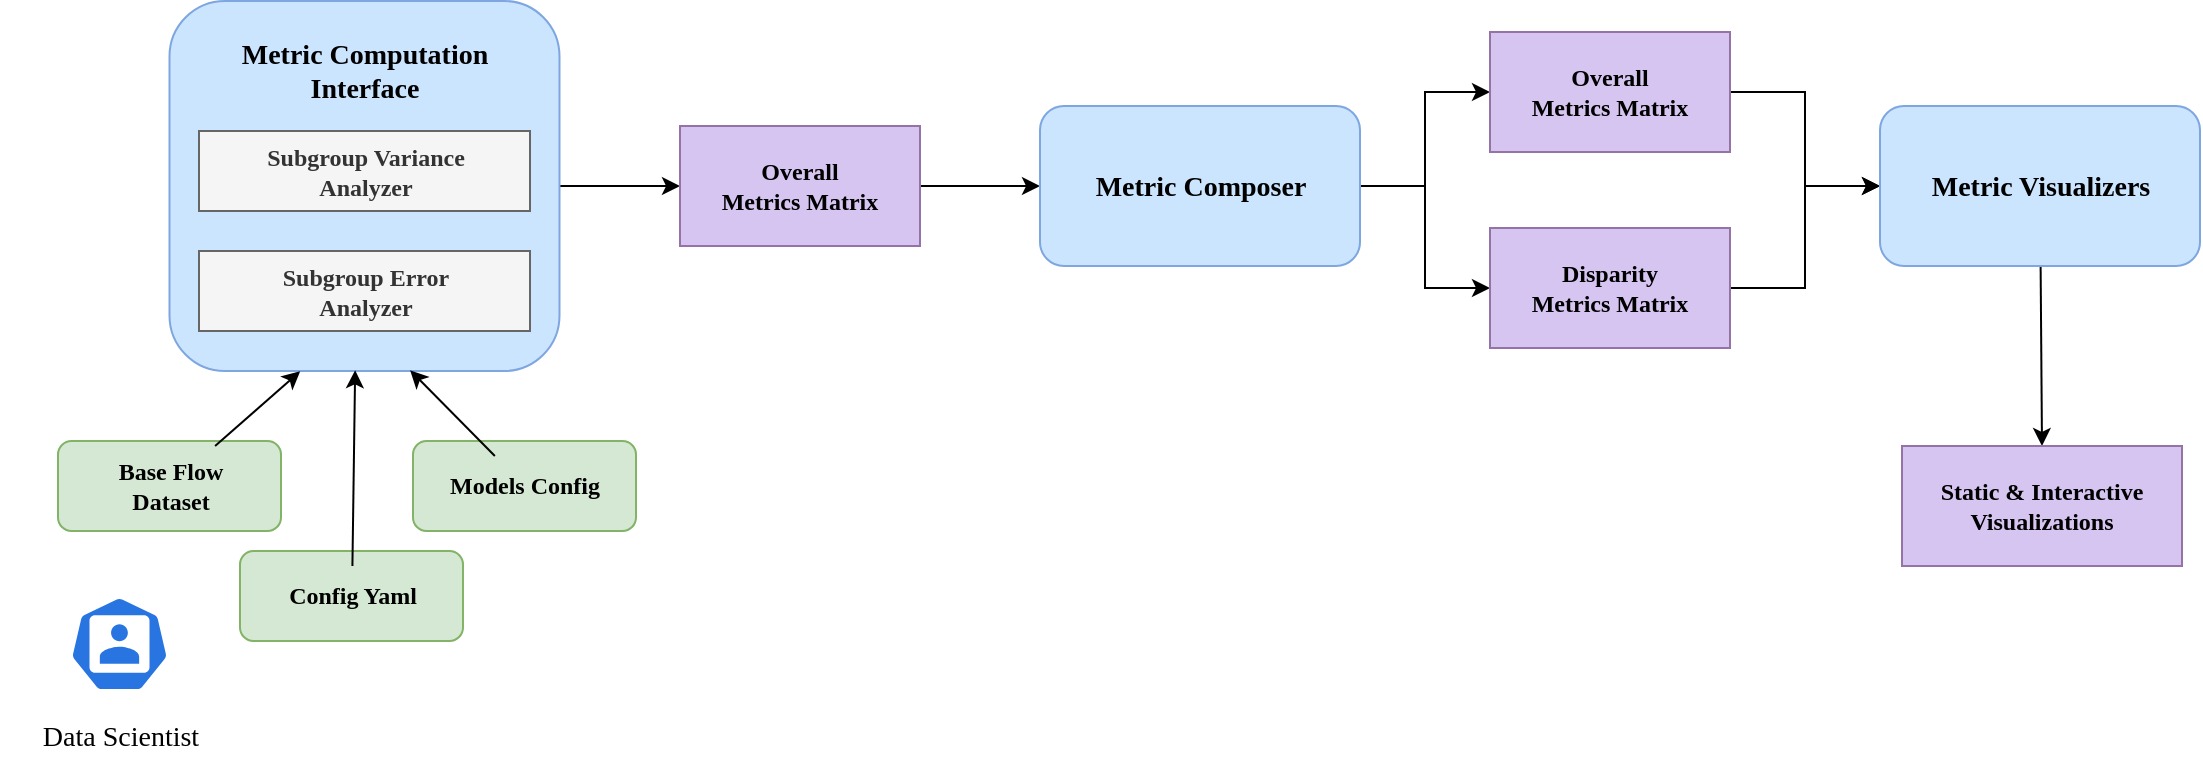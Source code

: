 <mxfile version="22.1.11" type="device">
  <diagram id="hlvisfvuWRFe17uFSuDf" name="Page-1">
    <mxGraphModel dx="1051" dy="792" grid="1" gridSize="10" guides="1" tooltips="1" connect="1" arrows="1" fold="1" page="1" pageScale="1" pageWidth="850" pageHeight="1100" math="0" shadow="0">
      <root>
        <mxCell id="0" />
        <mxCell id="1" parent="0" />
        <mxCell id="zDrE7s1ACpcQbbRIbE0_-3" value="" style="rounded=1;whiteSpace=wrap;html=1;fillColor=#d5e8d4;strokeColor=#82b366;" parent="1" vertex="1">
          <mxGeometry x="279" y="502.5" width="111.5" height="45" as="geometry" />
        </mxCell>
        <mxCell id="zDrE7s1ACpcQbbRIbE0_-4" value="" style="rounded=1;whiteSpace=wrap;html=1;fillColor=#d5e8d4;strokeColor=#82b366;" parent="1" vertex="1">
          <mxGeometry x="370" y="557.5" width="111.5" height="45" as="geometry" />
        </mxCell>
        <mxCell id="zDrE7s1ACpcQbbRIbE0_-1" value="" style="rounded=1;whiteSpace=wrap;html=1;fillColor=#d5e8d4;strokeColor=#82b366;" parent="1" vertex="1">
          <mxGeometry x="456.5" y="502.5" width="111.5" height="45" as="geometry" />
        </mxCell>
        <mxCell id="JsNyH0pSIVGMAEf0iLmD-27" style="edgeStyle=orthogonalEdgeStyle;rounded=0;orthogonalLoop=1;jettySize=auto;html=1;entryX=0;entryY=0.5;entryDx=0;entryDy=0;fontSize=13;" parent="1" source="JsNyH0pSIVGMAEf0iLmD-7" target="JsNyH0pSIVGMAEf0iLmD-11" edge="1">
          <mxGeometry relative="1" as="geometry" />
        </mxCell>
        <mxCell id="JsNyH0pSIVGMAEf0iLmD-7" value="" style="rounded=1;whiteSpace=wrap;html=1;fillColor=#cce5ff;strokeColor=#7EA6E0;" parent="1" vertex="1">
          <mxGeometry x="334.75" y="282.5" width="195" height="185" as="geometry" />
        </mxCell>
        <mxCell id="JsNyH0pSIVGMAEf0iLmD-8" value="&lt;div&gt;&lt;font face=&quot;Verdana&quot;&gt;&lt;b&gt;Subgroup Error &lt;br&gt;&lt;/b&gt;&lt;/font&gt;&lt;/div&gt;&lt;div&gt;&lt;font face=&quot;Verdana&quot;&gt;&lt;b&gt;Analyzer&lt;/b&gt;&lt;/font&gt;&lt;/div&gt;" style="rounded=0;whiteSpace=wrap;html=1;fillColor=#F5F5F5;fontColor=#333333;strokeColor=#666666;" parent="1" vertex="1">
          <mxGeometry x="349.5" y="407.5" width="165.5" height="40" as="geometry" />
        </mxCell>
        <mxCell id="JsNyH0pSIVGMAEf0iLmD-9" value="&lt;div&gt;&lt;font color=&quot;#333333&quot; face=&quot;Verdana&quot;&gt;&lt;b&gt;Subgroup Variance &lt;br&gt;&lt;/b&gt;&lt;/font&gt;&lt;/div&gt;&lt;div&gt;&lt;font color=&quot;#333333&quot; face=&quot;Verdana&quot;&gt;&lt;b&gt;Analyzer&lt;/b&gt;&lt;/font&gt;&lt;/div&gt;" style="rounded=0;whiteSpace=wrap;html=1;fillColor=#F5F5F5;strokeColor=#666666;" parent="1" vertex="1">
          <mxGeometry x="349.5" y="347.5" width="165.5" height="40" as="geometry" />
        </mxCell>
        <mxCell id="JsNyH0pSIVGMAEf0iLmD-28" style="edgeStyle=orthogonalEdgeStyle;rounded=0;orthogonalLoop=1;jettySize=auto;html=1;entryX=0;entryY=0.5;entryDx=0;entryDy=0;fontSize=13;" parent="1" source="JsNyH0pSIVGMAEf0iLmD-11" target="JsNyH0pSIVGMAEf0iLmD-17" edge="1">
          <mxGeometry relative="1" as="geometry" />
        </mxCell>
        <mxCell id="JsNyH0pSIVGMAEf0iLmD-11" value="&lt;font face=&quot;Verdana&quot;&gt;&lt;b&gt;Overall&lt;br&gt;Metrics Matrix&lt;/b&gt;&lt;/font&gt;" style="rounded=0;whiteSpace=wrap;html=1;fillColor=#D6C5F0;strokeColor=#9673A6;" parent="1" vertex="1">
          <mxGeometry x="590" y="345" width="120" height="60" as="geometry" />
        </mxCell>
        <mxCell id="NrY6HeF-G9XXoupHhg0z-44" style="edgeStyle=orthogonalEdgeStyle;rounded=0;orthogonalLoop=1;jettySize=auto;html=1;entryX=0;entryY=0.5;entryDx=0;entryDy=0;fontSize=14;" parent="1" source="JsNyH0pSIVGMAEf0iLmD-17" target="JsNyH0pSIVGMAEf0iLmD-19" edge="1">
          <mxGeometry relative="1" as="geometry" />
        </mxCell>
        <mxCell id="NrY6HeF-G9XXoupHhg0z-45" style="edgeStyle=orthogonalEdgeStyle;rounded=0;orthogonalLoop=1;jettySize=auto;html=1;entryX=0;entryY=0.5;entryDx=0;entryDy=0;fontSize=14;" parent="1" source="JsNyH0pSIVGMAEf0iLmD-17" target="JsNyH0pSIVGMAEf0iLmD-21" edge="1">
          <mxGeometry relative="1" as="geometry" />
        </mxCell>
        <mxCell id="JsNyH0pSIVGMAEf0iLmD-17" value="" style="rounded=1;whiteSpace=wrap;html=1;fillColor=#cce5ff;strokeColor=#7EA6E0;" parent="1" vertex="1">
          <mxGeometry x="770" y="335" width="160" height="80" as="geometry" />
        </mxCell>
        <mxCell id="NrY6HeF-G9XXoupHhg0z-46" style="edgeStyle=orthogonalEdgeStyle;rounded=0;orthogonalLoop=1;jettySize=auto;html=1;entryX=0;entryY=0.5;entryDx=0;entryDy=0;fontSize=14;" parent="1" source="JsNyH0pSIVGMAEf0iLmD-19" target="NrY6HeF-G9XXoupHhg0z-18" edge="1">
          <mxGeometry relative="1" as="geometry" />
        </mxCell>
        <mxCell id="JsNyH0pSIVGMAEf0iLmD-19" value="&lt;font face=&quot;Verdana&quot;&gt;&lt;b&gt;Overall&lt;br&gt;Metrics Matrix&lt;/b&gt;&lt;/font&gt;" style="rounded=0;whiteSpace=wrap;html=1;fillColor=#D6C5F0;strokeColor=#9673A6;" parent="1" vertex="1">
          <mxGeometry x="995" y="298" width="120" height="60" as="geometry" />
        </mxCell>
        <mxCell id="NrY6HeF-G9XXoupHhg0z-47" style="edgeStyle=orthogonalEdgeStyle;rounded=0;orthogonalLoop=1;jettySize=auto;html=1;entryX=0;entryY=0.5;entryDx=0;entryDy=0;fontSize=14;" parent="1" source="JsNyH0pSIVGMAEf0iLmD-21" target="NrY6HeF-G9XXoupHhg0z-18" edge="1">
          <mxGeometry relative="1" as="geometry" />
        </mxCell>
        <mxCell id="JsNyH0pSIVGMAEf0iLmD-21" value="&lt;font face=&quot;Verdana&quot;&gt;&lt;b&gt;Disparity &lt;br&gt;Metrics Matrix&lt;/b&gt;&lt;/font&gt;" style="rounded=0;whiteSpace=wrap;html=1;fillColor=#D6C5F0;strokeColor=#9673A6;" parent="1" vertex="1">
          <mxGeometry x="995" y="396" width="120" height="60" as="geometry" />
        </mxCell>
        <mxCell id="NrY6HeF-G9XXoupHhg0z-54" style="edgeStyle=none;rounded=0;orthogonalLoop=1;jettySize=auto;html=1;entryX=0.335;entryY=1.001;entryDx=0;entryDy=0;entryPerimeter=0;fontSize=14;" parent="1" source="NrY6HeF-G9XXoupHhg0z-6" target="JsNyH0pSIVGMAEf0iLmD-7" edge="1">
          <mxGeometry relative="1" as="geometry" />
        </mxCell>
        <mxCell id="NrY6HeF-G9XXoupHhg0z-6" value="&lt;font face=&quot;Verdana&quot;&gt;&lt;b&gt;&lt;font style=&quot;font-size: 12px;&quot;&gt;Base Flow &lt;br&gt;Dataset &lt;/font&gt;&lt;/b&gt;&lt;/font&gt;" style="text;html=1;align=center;verticalAlign=middle;resizable=0;points=[];autosize=1;strokeColor=none;fillColor=none;fontSize=7;" parent="1" vertex="1">
          <mxGeometry x="289.75" y="505" width="90" height="40" as="geometry" />
        </mxCell>
        <mxCell id="NrY6HeF-G9XXoupHhg0z-55" style="edgeStyle=none;rounded=0;orthogonalLoop=1;jettySize=auto;html=1;entryX=0.476;entryY=0.998;entryDx=0;entryDy=0;entryPerimeter=0;fontSize=14;" parent="1" source="NrY6HeF-G9XXoupHhg0z-11" target="JsNyH0pSIVGMAEf0iLmD-7" edge="1">
          <mxGeometry relative="1" as="geometry" />
        </mxCell>
        <mxCell id="NrY6HeF-G9XXoupHhg0z-11" value="&lt;font face=&quot;Verdana&quot;&gt;&lt;b&gt;&lt;font style=&quot;font-size: 12px;&quot;&gt;Config Yaml&lt;/font&gt;&lt;/b&gt;&lt;/font&gt;" style="text;html=1;align=center;verticalAlign=middle;resizable=0;points=[];autosize=1;strokeColor=none;fillColor=none;fontSize=7;" parent="1" vertex="1">
          <mxGeometry x="376" y="565" width="100" height="30" as="geometry" />
        </mxCell>
        <mxCell id="NrY6HeF-G9XXoupHhg0z-56" style="edgeStyle=none;rounded=0;orthogonalLoop=1;jettySize=auto;html=1;entryX=0.617;entryY=0.998;entryDx=0;entryDy=0;entryPerimeter=0;fontSize=14;" parent="1" source="NrY6HeF-G9XXoupHhg0z-13" target="JsNyH0pSIVGMAEf0iLmD-7" edge="1">
          <mxGeometry relative="1" as="geometry" />
        </mxCell>
        <mxCell id="NrY6HeF-G9XXoupHhg0z-13" value="&lt;font face=&quot;Verdana&quot;&gt;&lt;b&gt;&lt;font style=&quot;font-size: 12px;&quot;&gt;Models Config&lt;/font&gt;&lt;/b&gt;&lt;/font&gt;" style="text;html=1;align=center;verticalAlign=middle;resizable=1;points=[];autosize=1;strokeColor=none;fillColor=none;fontSize=7;movable=1;rotatable=1;deletable=1;editable=1;connectable=1;" parent="1" vertex="1">
          <mxGeometry x="452.25" y="510" width="120" height="30" as="geometry" />
        </mxCell>
        <mxCell id="NrY6HeF-G9XXoupHhg0z-15" value="&lt;font style=&quot;font-size: 14px;&quot; face=&quot;Verdana&quot;&gt;&lt;b&gt;Metric Computation&lt;br&gt;Interface&lt;/b&gt;&lt;/font&gt;" style="text;html=1;align=center;verticalAlign=middle;resizable=0;points=[];autosize=1;strokeColor=none;fillColor=none;fontSize=12;" parent="1" vertex="1">
          <mxGeometry x="342.25" y="292.5" width="180" height="50" as="geometry" />
        </mxCell>
        <mxCell id="NrY6HeF-G9XXoupHhg0z-17" value="&lt;font style=&quot;font-size: 14px;&quot; face=&quot;Verdana&quot;&gt;&lt;b&gt;Metric Composer&lt;/b&gt;&lt;/font&gt;" style="text;html=1;align=center;verticalAlign=middle;resizable=0;points=[];autosize=1;strokeColor=none;fillColor=none;fontSize=14;" parent="1" vertex="1">
          <mxGeometry x="770" y="360" width="160" height="30" as="geometry" />
        </mxCell>
        <mxCell id="NrY6HeF-G9XXoupHhg0z-59" style="edgeStyle=none;rounded=0;orthogonalLoop=1;jettySize=auto;html=1;entryX=0.5;entryY=0;entryDx=0;entryDy=0;fontSize=14;" parent="1" source="NrY6HeF-G9XXoupHhg0z-18" target="NrY6HeF-G9XXoupHhg0z-57" edge="1">
          <mxGeometry relative="1" as="geometry" />
        </mxCell>
        <mxCell id="NrY6HeF-G9XXoupHhg0z-18" value="" style="rounded=1;whiteSpace=wrap;html=1;fillColor=#cce5ff;strokeColor=#7EA6E0;" parent="1" vertex="1">
          <mxGeometry x="1190" y="335" width="160" height="80" as="geometry" />
        </mxCell>
        <mxCell id="NrY6HeF-G9XXoupHhg0z-19" value="&lt;font face=&quot;Verdana&quot;&gt;&lt;b&gt;Metric Visualizers&lt;/b&gt;&lt;/font&gt;" style="text;html=1;align=center;verticalAlign=middle;resizable=0;points=[];autosize=1;strokeColor=none;fillColor=none;fontSize=14;" parent="1" vertex="1">
          <mxGeometry x="1190" y="360" width="160" height="30" as="geometry" />
        </mxCell>
        <mxCell id="NrY6HeF-G9XXoupHhg0z-48" value="" style="sketch=0;html=1;dashed=0;whitespace=wrap;fillColor=#2875E2;strokeColor=#ffffff;points=[[0.005,0.63,0],[0.1,0.2,0],[0.9,0.2,0],[0.5,0,0],[0.995,0.63,0],[0.72,0.99,0],[0.5,1,0],[0.28,0.99,0]];verticalLabelPosition=bottom;align=center;verticalAlign=top;shape=mxgraph.kubernetes.icon;prIcon=user;rounded=0;fontSize=14;" parent="1" vertex="1">
          <mxGeometry x="284.75" y="580" width="50" height="48" as="geometry" />
        </mxCell>
        <mxCell id="NrY6HeF-G9XXoupHhg0z-50" value="&lt;font face=&quot;Verdana&quot;&gt;Data Scientist&lt;/font&gt;" style="text;html=1;align=center;verticalAlign=middle;resizable=0;points=[];autosize=1;strokeColor=none;fillColor=none;fontSize=14;" parent="1" vertex="1">
          <mxGeometry x="250" y="635" width="120" height="30" as="geometry" />
        </mxCell>
        <mxCell id="NrY6HeF-G9XXoupHhg0z-57" value="&lt;font face=&quot;Verdana&quot;&gt;&lt;b&gt;Static&lt;/b&gt;&amp;nbsp;&lt;b&gt;&amp;amp; Interactive&lt;/b&gt;&lt;br&gt;&lt;b&gt;Visualizations&lt;/b&gt;&lt;/font&gt;" style="rounded=0;whiteSpace=wrap;html=1;fillColor=#D6C5F0;strokeColor=#9673a6;" parent="1" vertex="1">
          <mxGeometry x="1201" y="505" width="140" height="60" as="geometry" />
        </mxCell>
      </root>
    </mxGraphModel>
  </diagram>
</mxfile>
